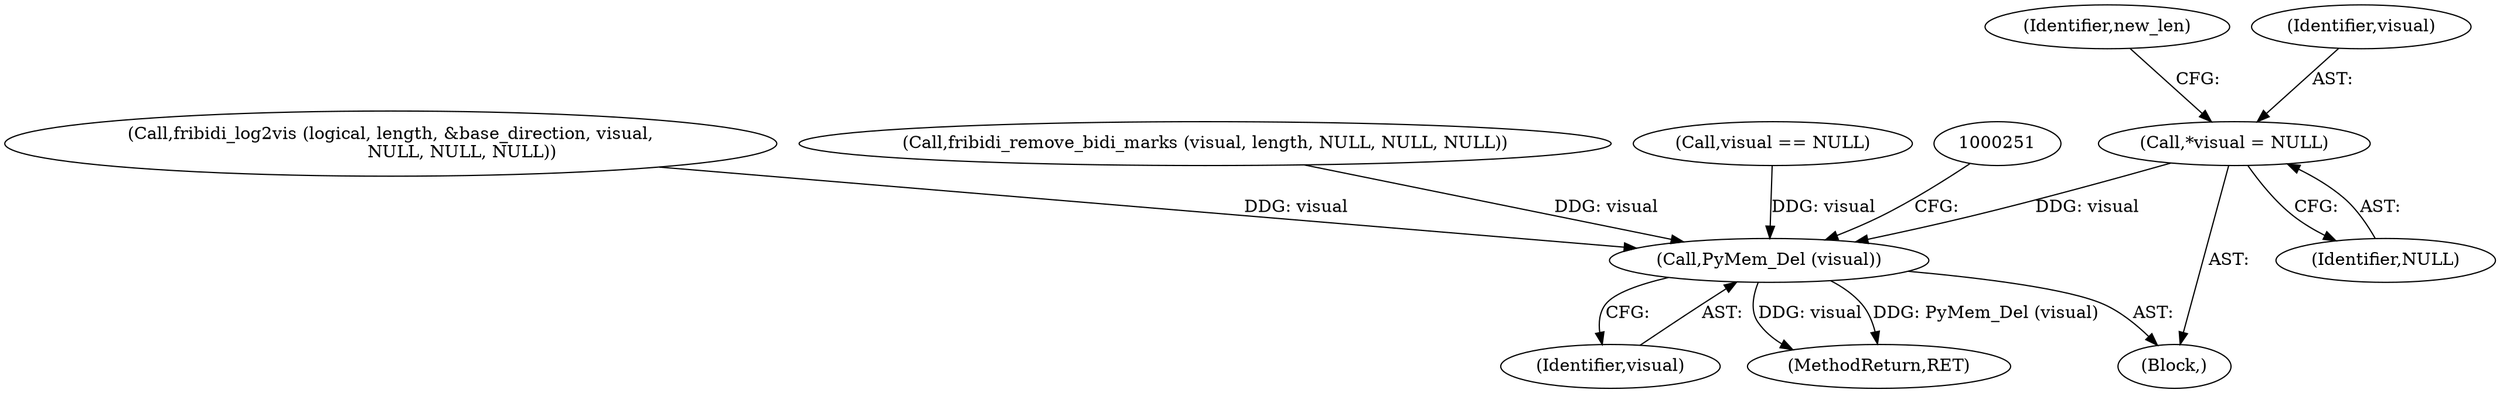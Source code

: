 digraph "0_pyfribidi_d2860c655357975e7b32d84e6b45e98f0dcecd7a@pointer" {
"1000125" [label="(Call,*visual = NULL)"];
"1000247" [label="(Call,PyMem_Del (visual))"];
"1000187" [label="(Call,fribidi_log2vis (logical, length, &base_direction, visual,\n                          NULL, NULL, NULL))"];
"1000130" [label="(Identifier,new_len)"];
"1000206" [label="(Call,fribidi_remove_bidi_marks (visual, length, NULL, NULL, NULL))"];
"1000112" [label="(Block,)"];
"1000127" [label="(Identifier,NULL)"];
"1000247" [label="(Call,PyMem_Del (visual))"];
"1000248" [label="(Identifier,visual)"];
"1000125" [label="(Call,*visual = NULL)"];
"1000253" [label="(MethodReturn,RET)"];
"1000126" [label="(Identifier,visual)"];
"1000158" [label="(Call,visual == NULL)"];
"1000125" -> "1000112"  [label="AST: "];
"1000125" -> "1000127"  [label="CFG: "];
"1000126" -> "1000125"  [label="AST: "];
"1000127" -> "1000125"  [label="AST: "];
"1000130" -> "1000125"  [label="CFG: "];
"1000125" -> "1000247"  [label="DDG: visual"];
"1000247" -> "1000112"  [label="AST: "];
"1000247" -> "1000248"  [label="CFG: "];
"1000248" -> "1000247"  [label="AST: "];
"1000251" -> "1000247"  [label="CFG: "];
"1000247" -> "1000253"  [label="DDG: visual"];
"1000247" -> "1000253"  [label="DDG: PyMem_Del (visual)"];
"1000158" -> "1000247"  [label="DDG: visual"];
"1000206" -> "1000247"  [label="DDG: visual"];
"1000187" -> "1000247"  [label="DDG: visual"];
}
